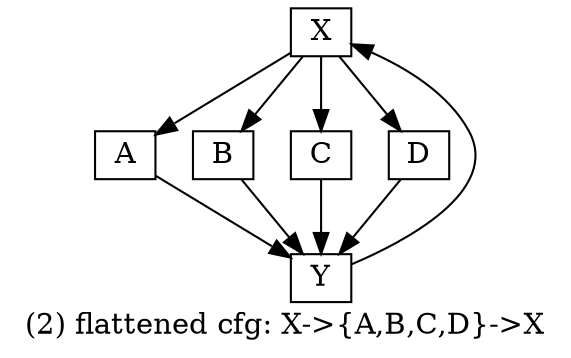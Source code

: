 digraph A {
	label="(2) flattened cfg: X->{A,B,C,D}->X";
	node [shape=box,width=0.4,height=0.1];

	X;
	{
		rank = same;
		A; B; C; D;
	}
	Y;

	X -> A -> Y;
	X -> B -> Y;
	X -> C -> Y;
	X -> D -> Y;
	Y -> X;
}